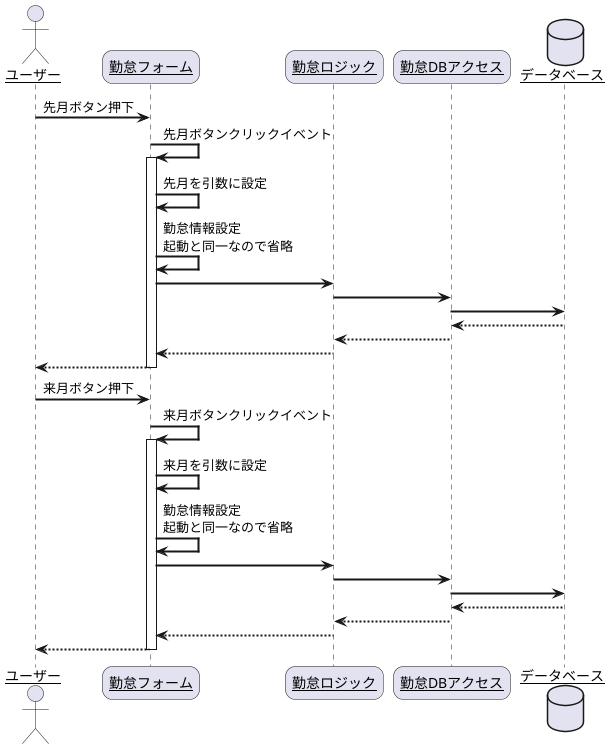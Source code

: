 @startuml
skinparam sequenceArrowThickness 2
skinparam roundcorner 20
skinparam maxmessagesize 60
skinparam sequenceParticipant underline

actor "ユーザー" as user
participant "勤怠フォーム" as kintai_form
participant "勤怠ロジック" as kintai_logic
participant "勤怠DBアクセス" as kintai_data_acces
database "データベース" as db

user -> kintai_form: 先月ボタン押下
kintai_form -> kintai_form: 先月ボタンクリックイベント
activate kintai_form
kintai_form -> kintai_form: 先月を引数に設定
kintai_form -> kintai_form:勤怠情報設定 起動と同一なので省略
kintai_form -> kintai_logic:
kintai_logic -> kintai_data_acces:
kintai_data_acces -> db:
db --> kintai_data_acces:
kintai_data_acces --> kintai_logic:
kintai_logic --> kintai_form:
kintai_form --> user:
deactivate kintai_form

user -> kintai_form: 来月ボタン押下
kintai_form -> kintai_form: 来月ボタンクリックイベント
activate kintai_form
kintai_form -> kintai_form: 来月を引数に設定
kintai_form -> kintai_form:勤怠情報設定 起動と同一なので省略
kintai_form -> kintai_logic:
kintai_logic -> kintai_data_acces:
kintai_data_acces -> db:
db --> kintai_data_acces:
kintai_data_acces --> kintai_logic:
kintai_logic --> kintai_form:
kintai_form --> user:
deactivate kintai_form

@enduml
